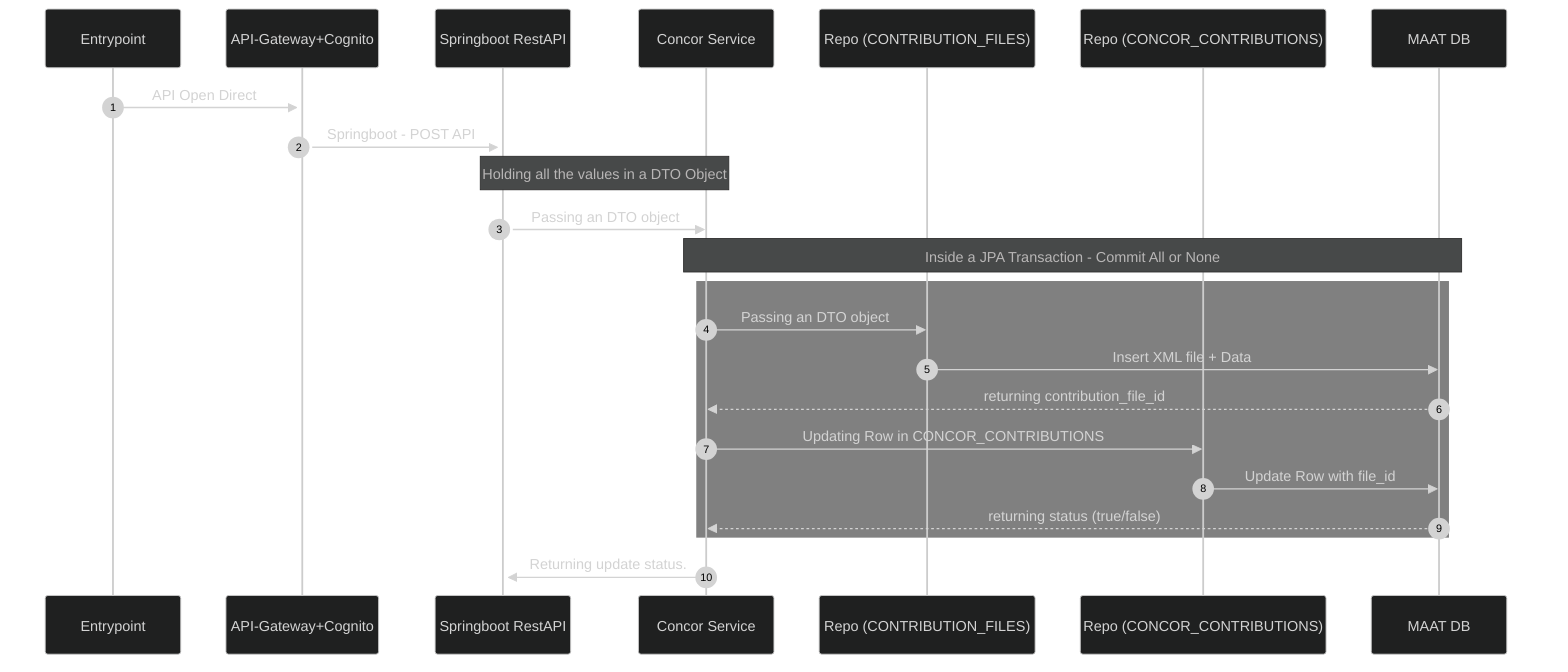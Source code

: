 %%{init: { 'logLevel': 'debug', 'theme': 'dark' } }%%
sequenceDiagram

    autonumber

    participant EntryPoint as Entrypoint
    participant ApiGateway as API-Gateway+Cognito
    participant RestApi as Springboot RestAPI
    participant ConcorContributionsService as Concor Service
    participant ContributionRepository as Repo (CONTRIBUTION_FILES)
    participant ConcorContributionsRepository as  Repo (CONCOR_CONTRIBUTIONS)
    participant MAAT_DB as MAAT DB


    EntryPoint->>+ApiGateway : API Open Direct
    ApiGateway->>+RestApi : Springboot - POST API
    Note over RestApi, ConcorContributionsService : Holding all the values in a DTO Object
    RestApi->>ConcorContributionsService : Passing an DTO object

    Note over ConcorContributionsService, MAAT_DB : Inside a JPA Transaction - Commit All or None
    rect gray
        ConcorContributionsService->>ContributionRepository : Passing an DTO object
        ContributionRepository->>MAAT_DB : Insert XML file + Data
        MAAT_DB-->>ConcorContributionsService: returning contribution_file_id

        ConcorContributionsService->>ConcorContributionsRepository : Updating Row in CONCOR_CONTRIBUTIONS
        ConcorContributionsRepository->>MAAT_DB : Update Row with file_id
        MAAT_DB-->>ConcorContributionsService: returning status (true/false)

    end
    ConcorContributionsService->>RestApi : Returning update status.